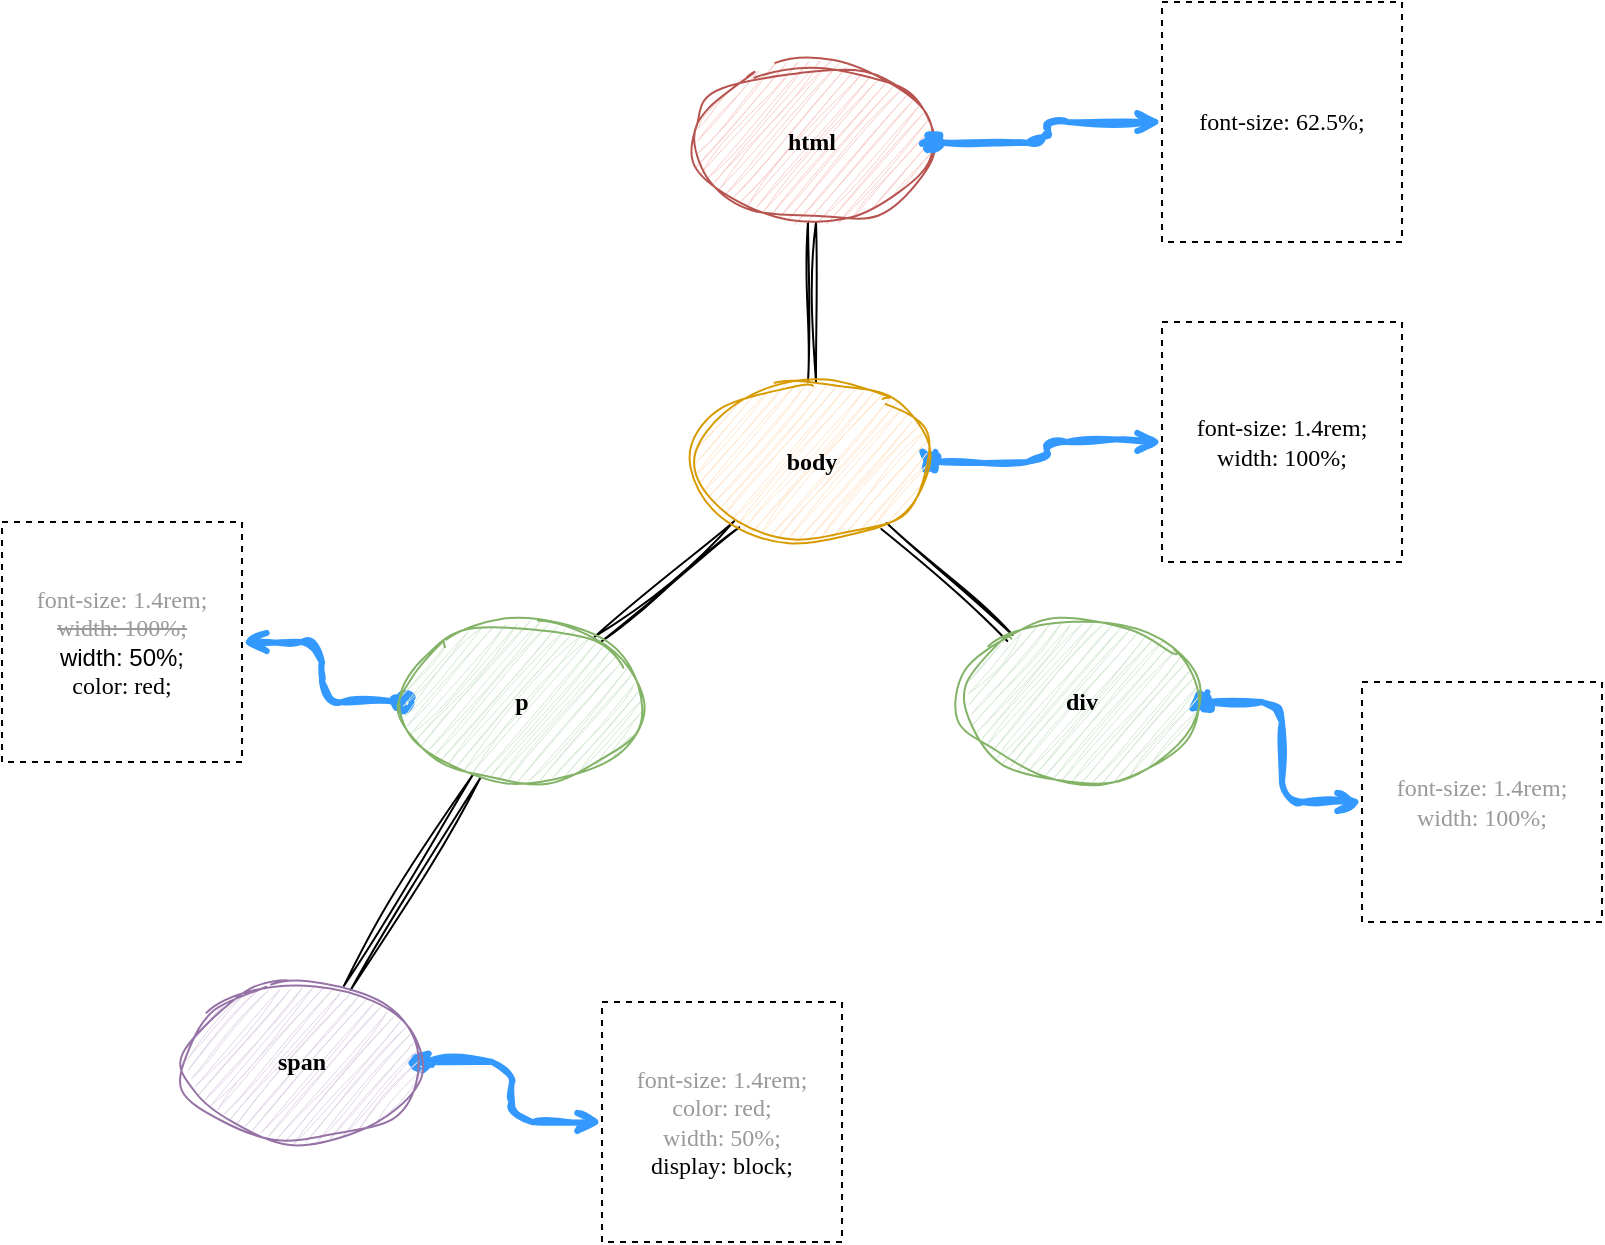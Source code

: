 <mxfile version="20.8.23" type="github">
  <diagram name="Page-1" id="awNu_3DlOISEKZ05TdpL">
    <mxGraphModel dx="1194" dy="797" grid="1" gridSize="10" guides="1" tooltips="1" connect="0" arrows="1" fold="1" page="1" pageScale="1" pageWidth="850" pageHeight="1100" math="0" shadow="0">
      <root>
        <mxCell id="0" />
        <mxCell id="1" parent="0" />
        <mxCell id="EYEKu2959EoNq3203nXm-22" value="" style="edgeStyle=none;rounded=0;orthogonalLoop=1;jettySize=auto;html=1;shape=link;sketch=1;curveFitting=1;jiggle=2;" parent="1" source="EYEKu2959EoNq3203nXm-20" target="EYEKu2959EoNq3203nXm-21" edge="1">
          <mxGeometry relative="1" as="geometry" />
        </mxCell>
        <mxCell id="EYEKu2959EoNq3203nXm-24" value="" style="edgeStyle=none;rounded=0;orthogonalLoop=1;jettySize=auto;html=1;shape=link;sketch=1;curveFitting=1;jiggle=2;" parent="1" source="EYEKu2959EoNq3203nXm-20" target="EYEKu2959EoNq3203nXm-23" edge="1">
          <mxGeometry relative="1" as="geometry" />
        </mxCell>
        <mxCell id="EYEKu2959EoNq3203nXm-28" value="" style="edgeStyle=orthogonalEdgeStyle;rounded=1;orthogonalLoop=1;jettySize=auto;html=1;sketch=1;curveFitting=1;jiggle=2;strokeWidth=3;endArrow=open;endFill=0;strokeColor=#3399FF;startArrow=oval;startFill=1;" parent="1" source="EYEKu2959EoNq3203nXm-20" target="EYEKu2959EoNq3203nXm-27" edge="1">
          <mxGeometry relative="1" as="geometry" />
        </mxCell>
        <mxCell id="DyFhPOtpi8PyJZab5eCW-2" value="" style="edgeStyle=orthogonalEdgeStyle;rounded=0;orthogonalLoop=1;jettySize=auto;html=1;shape=link;sketch=1;curveFitting=1;jiggle=2;" parent="1" source="EYEKu2959EoNq3203nXm-20" target="DyFhPOtpi8PyJZab5eCW-1" edge="1">
          <mxGeometry relative="1" as="geometry" />
        </mxCell>
        <mxCell id="EYEKu2959EoNq3203nXm-20" value="&lt;font face=&quot;Comic Sans MS&quot;&gt;&lt;b&gt;body&lt;/b&gt;&lt;/font&gt;" style="ellipse;whiteSpace=wrap;html=1;fillColor=#ffe6cc;fillStyle=auto;strokeColor=#d79b00;sketch=1;curveFitting=1;jiggle=2;" parent="1" vertex="1">
          <mxGeometry x="370" y="240" width="120" height="80" as="geometry" />
        </mxCell>
        <mxCell id="EYEKu2959EoNq3203nXm-32" value="" style="edgeStyle=orthogonalEdgeStyle;rounded=1;orthogonalLoop=1;jettySize=auto;html=1;fontFamily=Comic Sans MS;sketch=1;curveFitting=1;jiggle=2;strokeWidth=3;endArrow=open;endFill=0;strokeColor=#3399FF;startArrow=oval;startFill=1;" parent="1" source="EYEKu2959EoNq3203nXm-21" target="EYEKu2959EoNq3203nXm-31" edge="1">
          <mxGeometry relative="1" as="geometry" />
        </mxCell>
        <mxCell id="EYEKu2959EoNq3203nXm-21" value="&lt;b&gt;&lt;font face=&quot;Comic Sans MS&quot;&gt;div&lt;/font&gt;&lt;/b&gt;" style="ellipse;whiteSpace=wrap;html=1;fillColor=#d5e8d4;fillStyle=auto;strokeColor=#82b366;shadow=0;sketch=1;curveFitting=1;jiggle=2;" parent="1" vertex="1">
          <mxGeometry x="505" y="360" width="120" height="80" as="geometry" />
        </mxCell>
        <mxCell id="EYEKu2959EoNq3203nXm-26" value="" style="edgeStyle=none;shape=link;rounded=0;orthogonalLoop=1;jettySize=auto;html=1;sketch=1;curveFitting=1;jiggle=2;" parent="1" source="EYEKu2959EoNq3203nXm-23" target="EYEKu2959EoNq3203nXm-25" edge="1">
          <mxGeometry relative="1" as="geometry" />
        </mxCell>
        <mxCell id="EYEKu2959EoNq3203nXm-30" value="" style="edgeStyle=orthogonalEdgeStyle;rounded=1;orthogonalLoop=1;jettySize=auto;html=1;sketch=1;curveFitting=1;jiggle=2;strokeWidth=3;endArrow=open;endFill=0;strokeColor=#3399FF;startArrow=oval;startFill=1;" parent="1" source="EYEKu2959EoNq3203nXm-23" target="EYEKu2959EoNq3203nXm-29" edge="1">
          <mxGeometry relative="1" as="geometry" />
        </mxCell>
        <mxCell id="EYEKu2959EoNq3203nXm-23" value="&lt;b&gt;&lt;font face=&quot;Comic Sans MS&quot;&gt;p&lt;/font&gt;&lt;/b&gt;" style="ellipse;whiteSpace=wrap;html=1;fillColor=#d5e8d4;fillStyle=auto;strokeColor=#82b366;sketch=1;curveFitting=1;jiggle=2;" parent="1" vertex="1">
          <mxGeometry x="225" y="360" width="120" height="80" as="geometry" />
        </mxCell>
        <mxCell id="EYEKu2959EoNq3203nXm-35" value="" style="edgeStyle=orthogonalEdgeStyle;rounded=1;orthogonalLoop=1;jettySize=auto;html=1;fontFamily=Comic Sans MS;strokeWidth=3;sketch=1;curveFitting=1;jiggle=2;strokeColor=#3399FF;startArrow=oval;startFill=1;endArrow=open;endFill=0;" parent="1" source="EYEKu2959EoNq3203nXm-25" target="EYEKu2959EoNq3203nXm-34" edge="1">
          <mxGeometry relative="1" as="geometry" />
        </mxCell>
        <mxCell id="EYEKu2959EoNq3203nXm-25" value="&lt;b&gt;&lt;font face=&quot;Comic Sans MS&quot;&gt;span&lt;/font&gt;&lt;/b&gt;" style="ellipse;whiteSpace=wrap;html=1;fillColor=#e1d5e7;fillStyle=auto;strokeColor=#9673a6;sketch=1;curveFitting=1;jiggle=2;" parent="1" vertex="1">
          <mxGeometry x="115" y="540" width="120" height="80" as="geometry" />
        </mxCell>
        <mxCell id="EYEKu2959EoNq3203nXm-27" value="&lt;font face=&quot;Comic Sans MS&quot;&gt;font-size: 1.4rem;&lt;br&gt;width: 100%;&lt;br&gt;&lt;/font&gt;" style="whiteSpace=wrap;html=1;fillStyle=auto;dashed=1;" parent="1" vertex="1">
          <mxGeometry x="605" y="210" width="120" height="120" as="geometry" />
        </mxCell>
        <mxCell id="EYEKu2959EoNq3203nXm-29" value="&lt;font style=&quot;--tw-border-spacing-x: 0; --tw-border-spacing-y: 0; --tw-translate-x: 0; --tw-translate-y: 0; --tw-rotate: 0; --tw-skew-x: 0; --tw-skew-y: 0; --tw-scale-x: 1; --tw-scale-y: 1; --tw-pan-x: ; --tw-pan-y: ; --tw-pinch-zoom: ; --tw-scroll-snap-strictness: proximity; --tw-ordinal: ; --tw-slashed-zero: ; --tw-numeric-figure: ; --tw-numeric-spacing: ; --tw-numeric-fraction: ; --tw-ring-inset: ; --tw-ring-offset-width: 0px; --tw-ring-offset-color: #fff; --tw-ring-color: rgb(59 130 246 / 0.5); --tw-ring-offset-shadow: 0 0 #0000; --tw-ring-shadow: 0 0 #0000; --tw-shadow: 0 0 #0000; --tw-shadow-colored: 0 0 #0000; --tw-blur: ; --tw-brightness: ; --tw-contrast: ; --tw-grayscale: ; --tw-hue-rotate: ; --tw-invert: ; --tw-saturate: ; --tw-sepia: ; --tw-drop-shadow: ; --tw-backdrop-blur: ; --tw-backdrop-brightness: ; --tw-backdrop-contrast: ; --tw-backdrop-grayscale: ; --tw-backdrop-hue-rotate: ; --tw-backdrop-invert: ; --tw-backdrop-opacity: ; --tw-backdrop-saturate: ; --tw-backdrop-sepia: ; border-color: var(--border-color); font-family: &amp;quot;Comic Sans MS&amp;quot;;&quot;&gt;&lt;font style=&quot;--tw-border-spacing-x: 0; --tw-border-spacing-y: 0; --tw-translate-x: 0; --tw-translate-y: 0; --tw-rotate: 0; --tw-skew-x: 0; --tw-skew-y: 0; --tw-scale-x: 1; --tw-scale-y: 1; --tw-pan-x: ; --tw-pan-y: ; --tw-pinch-zoom: ; --tw-scroll-snap-strictness: proximity; --tw-ordinal: ; --tw-slashed-zero: ; --tw-numeric-figure: ; --tw-numeric-spacing: ; --tw-numeric-fraction: ; --tw-ring-inset: ; --tw-ring-offset-width: 0px; --tw-ring-offset-color: #fff; --tw-ring-color: rgb(59 130 246 / 0.5); --tw-ring-offset-shadow: 0 0 #0000; --tw-ring-shadow: 0 0 #0000; --tw-shadow: 0 0 #0000; --tw-shadow-colored: 0 0 #0000; --tw-blur: ; --tw-brightness: ; --tw-contrast: ; --tw-grayscale: ; --tw-hue-rotate: ; --tw-invert: ; --tw-saturate: ; --tw-sepia: ; --tw-drop-shadow: ; --tw-backdrop-blur: ; --tw-backdrop-brightness: ; --tw-backdrop-contrast: ; --tw-backdrop-grayscale: ; --tw-backdrop-hue-rotate: ; --tw-backdrop-invert: ; --tw-backdrop-opacity: ; --tw-backdrop-saturate: ; --tw-backdrop-sepia: ; border-color: var(--border-color);&quot; color=&quot;#999999&quot;&gt;font-size: 1.4rem;&lt;br&gt;&lt;strike&gt;width: 100%;&lt;br style=&quot;--tw-border-spacing-x: 0; --tw-border-spacing-y: 0; --tw-translate-x: 0; --tw-translate-y: 0; --tw-rotate: 0; --tw-skew-x: 0; --tw-skew-y: 0; --tw-scale-x: 1; --tw-scale-y: 1; --tw-pan-x: ; --tw-pan-y: ; --tw-pinch-zoom: ; --tw-scroll-snap-strictness: proximity; --tw-ordinal: ; --tw-slashed-zero: ; --tw-numeric-figure: ; --tw-numeric-spacing: ; --tw-numeric-fraction: ; --tw-ring-inset: ; --tw-ring-offset-width: 0px; --tw-ring-offset-color: #fff; --tw-ring-color: rgb(59 130 246 / 0.5); --tw-ring-offset-shadow: 0 0 #0000; --tw-ring-shadow: 0 0 #0000; --tw-shadow: 0 0 #0000; --tw-shadow-colored: 0 0 #0000; --tw-blur: ; --tw-brightness: ; --tw-contrast: ; --tw-grayscale: ; --tw-hue-rotate: ; --tw-invert: ; --tw-saturate: ; --tw-sepia: ; --tw-drop-shadow: ; --tw-backdrop-blur: ; --tw-backdrop-brightness: ; --tw-backdrop-contrast: ; --tw-backdrop-grayscale: ; --tw-backdrop-hue-rotate: ; --tw-backdrop-invert: ; --tw-backdrop-opacity: ; --tw-backdrop-saturate: ; --tw-backdrop-sepia: ; border-color: var(--border-color);&quot;&gt;&lt;/strike&gt;&lt;/font&gt;&lt;/font&gt;width: 50%;&lt;font style=&quot;--tw-border-spacing-x: 0; --tw-border-spacing-y: 0; --tw-translate-x: 0; --tw-translate-y: 0; --tw-rotate: 0; --tw-skew-x: 0; --tw-skew-y: 0; --tw-scale-x: 1; --tw-scale-y: 1; --tw-pan-x: ; --tw-pan-y: ; --tw-pinch-zoom: ; --tw-scroll-snap-strictness: proximity; --tw-ordinal: ; --tw-slashed-zero: ; --tw-numeric-figure: ; --tw-numeric-spacing: ; --tw-numeric-fraction: ; --tw-ring-inset: ; --tw-ring-offset-width: 0px; --tw-ring-offset-color: #fff; --tw-ring-color: rgb(59 130 246 / 0.5); --tw-ring-offset-shadow: 0 0 #0000; --tw-ring-shadow: 0 0 #0000; --tw-shadow: 0 0 #0000; --tw-shadow-colored: 0 0 #0000; --tw-blur: ; --tw-brightness: ; --tw-contrast: ; --tw-grayscale: ; --tw-hue-rotate: ; --tw-invert: ; --tw-saturate: ; --tw-sepia: ; --tw-drop-shadow: ; --tw-backdrop-blur: ; --tw-backdrop-brightness: ; --tw-backdrop-contrast: ; --tw-backdrop-grayscale: ; --tw-backdrop-hue-rotate: ; --tw-backdrop-invert: ; --tw-backdrop-opacity: ; --tw-backdrop-saturate: ; --tw-backdrop-sepia: ; border-color: var(--border-color); font-family: &amp;quot;Comic Sans MS&amp;quot;;&quot;&gt;&lt;font style=&quot;--tw-border-spacing-x: 0; --tw-border-spacing-y: 0; --tw-translate-x: 0; --tw-translate-y: 0; --tw-rotate: 0; --tw-skew-x: 0; --tw-skew-y: 0; --tw-scale-x: 1; --tw-scale-y: 1; --tw-pan-x: ; --tw-pan-y: ; --tw-pinch-zoom: ; --tw-scroll-snap-strictness: proximity; --tw-ordinal: ; --tw-slashed-zero: ; --tw-numeric-figure: ; --tw-numeric-spacing: ; --tw-numeric-fraction: ; --tw-ring-inset: ; --tw-ring-offset-width: 0px; --tw-ring-offset-color: #fff; --tw-ring-color: rgb(59 130 246 / 0.5); --tw-ring-offset-shadow: 0 0 #0000; --tw-ring-shadow: 0 0 #0000; --tw-shadow: 0 0 #0000; --tw-shadow-colored: 0 0 #0000; --tw-blur: ; --tw-brightness: ; --tw-contrast: ; --tw-grayscale: ; --tw-hue-rotate: ; --tw-invert: ; --tw-saturate: ; --tw-sepia: ; --tw-drop-shadow: ; --tw-backdrop-blur: ; --tw-backdrop-brightness: ; --tw-backdrop-contrast: ; --tw-backdrop-grayscale: ; --tw-backdrop-hue-rotate: ; --tw-backdrop-invert: ; --tw-backdrop-opacity: ; --tw-backdrop-saturate: ; --tw-backdrop-sepia: ; border-color: var(--border-color);&quot; color=&quot;#999999&quot;&gt;&lt;br style=&quot;--tw-border-spacing-x: 0; --tw-border-spacing-y: 0; --tw-translate-x: 0; --tw-translate-y: 0; --tw-rotate: 0; --tw-skew-x: 0; --tw-skew-y: 0; --tw-scale-x: 1; --tw-scale-y: 1; --tw-pan-x: ; --tw-pan-y: ; --tw-pinch-zoom: ; --tw-scroll-snap-strictness: proximity; --tw-ordinal: ; --tw-slashed-zero: ; --tw-numeric-figure: ; --tw-numeric-spacing: ; --tw-numeric-fraction: ; --tw-ring-inset: ; --tw-ring-offset-width: 0px; --tw-ring-offset-color: #fff; --tw-ring-color: rgb(59 130 246 / 0.5); --tw-ring-offset-shadow: 0 0 #0000; --tw-ring-shadow: 0 0 #0000; --tw-shadow: 0 0 #0000; --tw-shadow-colored: 0 0 #0000; --tw-blur: ; --tw-brightness: ; --tw-contrast: ; --tw-grayscale: ; --tw-hue-rotate: ; --tw-invert: ; --tw-saturate: ; --tw-sepia: ; --tw-drop-shadow: ; --tw-backdrop-blur: ; --tw-backdrop-brightness: ; --tw-backdrop-contrast: ; --tw-backdrop-grayscale: ; --tw-backdrop-hue-rotate: ; --tw-backdrop-invert: ; --tw-backdrop-opacity: ; --tw-backdrop-saturate: ; --tw-backdrop-sepia: ; border-color: var(--border-color);&quot;&gt;&lt;/font&gt;color: red;&lt;/font&gt;" style="whiteSpace=wrap;html=1;fillStyle=auto;dashed=1;" parent="1" vertex="1">
          <mxGeometry x="25" y="310" width="120" height="120" as="geometry" />
        </mxCell>
        <mxCell id="EYEKu2959EoNq3203nXm-31" value="&lt;font color=&quot;#999999&quot;&gt;font-size: 1.4rem;&lt;br style=&quot;border-color: var(--border-color);&quot;&gt;width: 100%;&lt;/font&gt;&lt;span style=&quot;&quot;&gt;&lt;br&gt;&lt;/span&gt;" style="whiteSpace=wrap;html=1;fillStyle=auto;shadow=0;dashed=1;fontFamily=Comic Sans MS;" parent="1" vertex="1">
          <mxGeometry x="705" y="390" width="120" height="120" as="geometry" />
        </mxCell>
        <mxCell id="EYEKu2959EoNq3203nXm-34" value="&lt;font color=&quot;#999999&quot;&gt;font-size: 1.4rem;&lt;br style=&quot;border-color: var(--border-color);&quot;&gt;color: red;&lt;br&gt;width: 50%;&lt;br&gt;&lt;/font&gt;display: block;" style="whiteSpace=wrap;html=1;fillStyle=auto;dashed=1;fontFamily=Comic Sans MS;" parent="1" vertex="1">
          <mxGeometry x="325" y="550" width="120" height="120" as="geometry" />
        </mxCell>
        <mxCell id="DyFhPOtpi8PyJZab5eCW-1" value="&lt;font face=&quot;Comic Sans MS&quot;&gt;&lt;b&gt;html&lt;/b&gt;&lt;/font&gt;" style="ellipse;whiteSpace=wrap;html=1;fillColor=#f8cecc;fillStyle=auto;strokeColor=#b85450;sketch=1;curveFitting=1;jiggle=2;" parent="1" vertex="1">
          <mxGeometry x="370" y="80" width="120" height="80" as="geometry" />
        </mxCell>
        <mxCell id="DyFhPOtpi8PyJZab5eCW-3" value="" style="edgeStyle=orthogonalEdgeStyle;rounded=1;orthogonalLoop=1;jettySize=auto;html=1;sketch=1;curveFitting=1;jiggle=2;strokeWidth=3;endArrow=open;endFill=0;strokeColor=#3399FF;startArrow=oval;startFill=1;" parent="1" target="DyFhPOtpi8PyJZab5eCW-4" edge="1">
          <mxGeometry relative="1" as="geometry">
            <mxPoint x="490" y="120" as="sourcePoint" />
          </mxGeometry>
        </mxCell>
        <mxCell id="DyFhPOtpi8PyJZab5eCW-4" value="&lt;font face=&quot;Comic Sans MS&quot;&gt;font-size: 62.5%;&lt;br&gt;&lt;/font&gt;" style="whiteSpace=wrap;html=1;fillStyle=auto;dashed=1;" parent="1" vertex="1">
          <mxGeometry x="605" y="50" width="120" height="120" as="geometry" />
        </mxCell>
      </root>
    </mxGraphModel>
  </diagram>
</mxfile>
